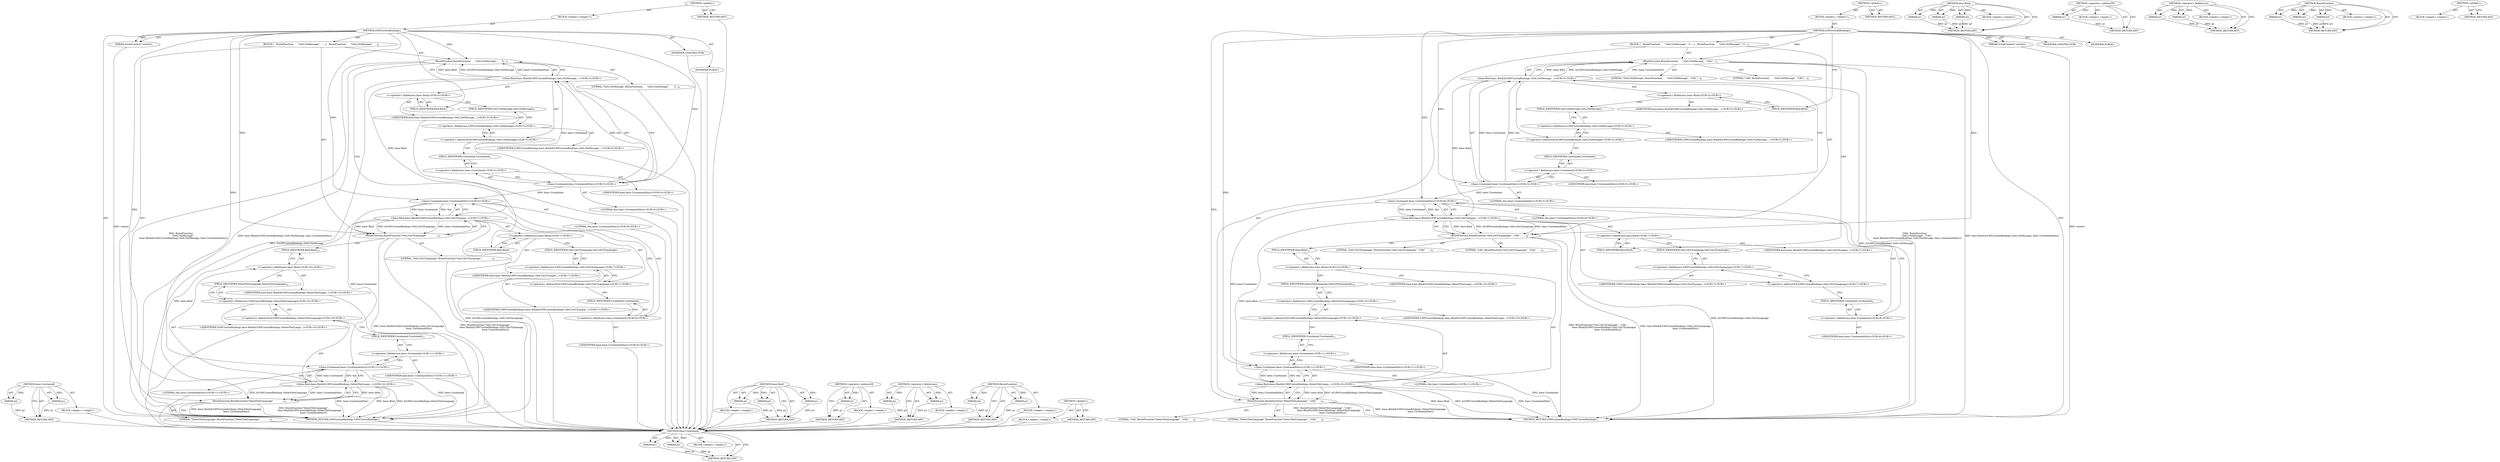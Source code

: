 digraph "&lt;global&gt;" {
vulnerable_105 [label=<(METHOD,base.Unretained)>];
vulnerable_106 [label=<(PARAM,p1)>];
vulnerable_107 [label=<(PARAM,p2)>];
vulnerable_108 [label=<(BLOCK,&lt;empty&gt;,&lt;empty&gt;)>];
vulnerable_109 [label=<(METHOD_RETURN,ANY)>];
vulnerable_6 [label=<(METHOD,&lt;global&gt;)<SUB>1</SUB>>];
vulnerable_7 [label=<(BLOCK,&lt;empty&gt;,&lt;empty&gt;)<SUB>1</SUB>>];
vulnerable_8 [label=<(METHOD,I18NCustomBindings)<SUB>1</SUB>>];
vulnerable_9 [label=<(PARAM,ScriptContext* context)<SUB>1</SUB>>];
vulnerable_10 [label=<(BLOCK,{
   RouteFunction(
      &quot;GetL10nMessage&quot;,
   ...,{
   RouteFunction(
      &quot;GetL10nMessage&quot;,
   ...)<SUB>2</SUB>>];
vulnerable_11 [label=<(RouteFunction,RouteFunction(
      &quot;GetL10nMessage&quot;,
       b...)<SUB>3</SUB>>];
vulnerable_12 [label=<(LITERAL,&quot;GetL10nMessage&quot;,RouteFunction(
      &quot;GetL10nMessage&quot;,
       b...)<SUB>4</SUB>>];
vulnerable_13 [label="<(base.Bind,base::Bind(&amp;I18NCustomBindings::GetL10nMessage,...)<SUB>5</SUB>>"];
vulnerable_14 [label="<(&lt;operator&gt;.fieldAccess,base::Bind)<SUB>5</SUB>>"];
vulnerable_15 [label="<(IDENTIFIER,base,base::Bind(&amp;I18NCustomBindings::GetL10nMessage,...)<SUB>5</SUB>>"];
vulnerable_16 [label=<(FIELD_IDENTIFIER,Bind,Bind)<SUB>5</SUB>>];
vulnerable_17 [label="<(&lt;operator&gt;.addressOf,&amp;I18NCustomBindings::GetL10nMessage)<SUB>5</SUB>>"];
vulnerable_18 [label="<(&lt;operator&gt;.fieldAccess,I18NCustomBindings::GetL10nMessage)<SUB>5</SUB>>"];
vulnerable_19 [label="<(IDENTIFIER,I18NCustomBindings,base::Bind(&amp;I18NCustomBindings::GetL10nMessage,...)<SUB>5</SUB>>"];
vulnerable_20 [label=<(FIELD_IDENTIFIER,GetL10nMessage,GetL10nMessage)<SUB>5</SUB>>];
vulnerable_21 [label="<(base.Unretained,base::Unretained(this))<SUB>5</SUB>>"];
vulnerable_22 [label="<(&lt;operator&gt;.fieldAccess,base::Unretained)<SUB>5</SUB>>"];
vulnerable_23 [label="<(IDENTIFIER,base,base::Unretained(this))<SUB>5</SUB>>"];
vulnerable_24 [label=<(FIELD_IDENTIFIER,Unretained,Unretained)<SUB>5</SUB>>];
vulnerable_25 [label="<(LITERAL,this,base::Unretained(this))<SUB>5</SUB>>"];
vulnerable_26 [label=<(RouteFunction,RouteFunction(&quot;GetL10nUILanguage&quot;,
            ...)<SUB>6</SUB>>];
vulnerable_27 [label=<(LITERAL,&quot;GetL10nUILanguage&quot;,RouteFunction(&quot;GetL10nUILanguage&quot;,
            ...)<SUB>6</SUB>>];
vulnerable_28 [label="<(base.Bind,base::Bind(&amp;I18NCustomBindings::GetL10nUILangua...)<SUB>7</SUB>>"];
vulnerable_29 [label="<(&lt;operator&gt;.fieldAccess,base::Bind)<SUB>7</SUB>>"];
vulnerable_30 [label="<(IDENTIFIER,base,base::Bind(&amp;I18NCustomBindings::GetL10nUILangua...)<SUB>7</SUB>>"];
vulnerable_31 [label=<(FIELD_IDENTIFIER,Bind,Bind)<SUB>7</SUB>>];
vulnerable_32 [label="<(&lt;operator&gt;.addressOf,&amp;I18NCustomBindings::GetL10nUILanguage)<SUB>7</SUB>>"];
vulnerable_33 [label="<(&lt;operator&gt;.fieldAccess,I18NCustomBindings::GetL10nUILanguage)<SUB>7</SUB>>"];
vulnerable_34 [label="<(IDENTIFIER,I18NCustomBindings,base::Bind(&amp;I18NCustomBindings::GetL10nUILangua...)<SUB>7</SUB>>"];
vulnerable_35 [label=<(FIELD_IDENTIFIER,GetL10nUILanguage,GetL10nUILanguage)<SUB>7</SUB>>];
vulnerable_36 [label="<(base.Unretained,base::Unretained(this))<SUB>8</SUB>>"];
vulnerable_37 [label="<(&lt;operator&gt;.fieldAccess,base::Unretained)<SUB>8</SUB>>"];
vulnerable_38 [label="<(IDENTIFIER,base,base::Unretained(this))<SUB>8</SUB>>"];
vulnerable_39 [label=<(FIELD_IDENTIFIER,Unretained,Unretained)<SUB>8</SUB>>];
vulnerable_40 [label="<(LITERAL,this,base::Unretained(this))<SUB>8</SUB>>"];
vulnerable_41 [label=<(RouteFunction,RouteFunction(&quot;DetectTextLanguage&quot;,
           ...)<SUB>9</SUB>>];
vulnerable_42 [label=<(LITERAL,&quot;DetectTextLanguage&quot;,RouteFunction(&quot;DetectTextLanguage&quot;,
           ...)<SUB>9</SUB>>];
vulnerable_43 [label="<(base.Bind,base::Bind(&amp;I18NCustomBindings::DetectTextLangu...)<SUB>10</SUB>>"];
vulnerable_44 [label="<(&lt;operator&gt;.fieldAccess,base::Bind)<SUB>10</SUB>>"];
vulnerable_45 [label="<(IDENTIFIER,base,base::Bind(&amp;I18NCustomBindings::DetectTextLangu...)<SUB>10</SUB>>"];
vulnerable_46 [label=<(FIELD_IDENTIFIER,Bind,Bind)<SUB>10</SUB>>];
vulnerable_47 [label="<(&lt;operator&gt;.addressOf,&amp;I18NCustomBindings::DetectTextLanguage)<SUB>10</SUB>>"];
vulnerable_48 [label="<(&lt;operator&gt;.fieldAccess,I18NCustomBindings::DetectTextLanguage)<SUB>10</SUB>>"];
vulnerable_49 [label="<(IDENTIFIER,I18NCustomBindings,base::Bind(&amp;I18NCustomBindings::DetectTextLangu...)<SUB>10</SUB>>"];
vulnerable_50 [label=<(FIELD_IDENTIFIER,DetectTextLanguage,DetectTextLanguage)<SUB>10</SUB>>];
vulnerable_51 [label="<(base.Unretained,base::Unretained(this))<SUB>11</SUB>>"];
vulnerable_52 [label="<(&lt;operator&gt;.fieldAccess,base::Unretained)<SUB>11</SUB>>"];
vulnerable_53 [label="<(IDENTIFIER,base,base::Unretained(this))<SUB>11</SUB>>"];
vulnerable_54 [label=<(FIELD_IDENTIFIER,Unretained,Unretained)<SUB>11</SUB>>];
vulnerable_55 [label="<(LITERAL,this,base::Unretained(this))<SUB>11</SUB>>"];
vulnerable_56 [label=<(MODIFIER,CONSTRUCTOR)>];
vulnerable_57 [label=<(MODIFIER,PUBLIC)>];
vulnerable_58 [label=<(METHOD_RETURN,I18NCustomBindings.I18NCustomBindings)<SUB>1</SUB>>];
vulnerable_60 [label=<(METHOD_RETURN,ANY)<SUB>1</SUB>>];
vulnerable_90 [label=<(METHOD,base.Bind)>];
vulnerable_91 [label=<(PARAM,p1)>];
vulnerable_92 [label=<(PARAM,p2)>];
vulnerable_93 [label=<(PARAM,p3)>];
vulnerable_94 [label=<(BLOCK,&lt;empty&gt;,&lt;empty&gt;)>];
vulnerable_95 [label=<(METHOD_RETURN,ANY)>];
vulnerable_101 [label=<(METHOD,&lt;operator&gt;.addressOf)>];
vulnerable_102 [label=<(PARAM,p1)>];
vulnerable_103 [label=<(BLOCK,&lt;empty&gt;,&lt;empty&gt;)>];
vulnerable_104 [label=<(METHOD_RETURN,ANY)>];
vulnerable_96 [label=<(METHOD,&lt;operator&gt;.fieldAccess)>];
vulnerable_97 [label=<(PARAM,p1)>];
vulnerable_98 [label=<(PARAM,p2)>];
vulnerable_99 [label=<(BLOCK,&lt;empty&gt;,&lt;empty&gt;)>];
vulnerable_100 [label=<(METHOD_RETURN,ANY)>];
vulnerable_85 [label=<(METHOD,RouteFunction)>];
vulnerable_86 [label=<(PARAM,p1)>];
vulnerable_87 [label=<(PARAM,p2)>];
vulnerable_88 [label=<(BLOCK,&lt;empty&gt;,&lt;empty&gt;)>];
vulnerable_89 [label=<(METHOD_RETURN,ANY)>];
vulnerable_79 [label=<(METHOD,&lt;global&gt;)<SUB>1</SUB>>];
vulnerable_80 [label=<(BLOCK,&lt;empty&gt;,&lt;empty&gt;)>];
vulnerable_81 [label=<(METHOD_RETURN,ANY)>];
fixed_111 [label=<(METHOD,base.Unretained)>];
fixed_112 [label=<(PARAM,p1)>];
fixed_113 [label=<(PARAM,p2)>];
fixed_114 [label=<(BLOCK,&lt;empty&gt;,&lt;empty&gt;)>];
fixed_115 [label=<(METHOD_RETURN,ANY)>];
fixed_6 [label=<(METHOD,&lt;global&gt;)<SUB>1</SUB>>];
fixed_7 [label=<(BLOCK,&lt;empty&gt;,&lt;empty&gt;)<SUB>1</SUB>>];
fixed_8 [label=<(METHOD,I18NCustomBindings)<SUB>1</SUB>>];
fixed_9 [label=<(PARAM,ScriptContext* context)<SUB>1</SUB>>];
fixed_10 [label=<(BLOCK,{
   RouteFunction(
      &quot;GetL10nMessage&quot;, &quot;i1...,{
   RouteFunction(
      &quot;GetL10nMessage&quot;, &quot;i1...)<SUB>2</SUB>>];
fixed_11 [label=<(RouteFunction,RouteFunction(
      &quot;GetL10nMessage&quot;, &quot;i18n&quot;,
...)<SUB>3</SUB>>];
fixed_12 [label=<(LITERAL,&quot;GetL10nMessage&quot;,RouteFunction(
      &quot;GetL10nMessage&quot;, &quot;i18n&quot;,
...)<SUB>4</SUB>>];
fixed_13 [label=<(LITERAL,&quot;i18n&quot;,RouteFunction(
      &quot;GetL10nMessage&quot;, &quot;i18n&quot;,
...)<SUB>4</SUB>>];
fixed_14 [label="<(base.Bind,base::Bind(&amp;I18NCustomBindings::GetL10nMessage,...)<SUB>5</SUB>>"];
fixed_15 [label="<(&lt;operator&gt;.fieldAccess,base::Bind)<SUB>5</SUB>>"];
fixed_16 [label="<(IDENTIFIER,base,base::Bind(&amp;I18NCustomBindings::GetL10nMessage,...)<SUB>5</SUB>>"];
fixed_17 [label=<(FIELD_IDENTIFIER,Bind,Bind)<SUB>5</SUB>>];
fixed_18 [label="<(&lt;operator&gt;.addressOf,&amp;I18NCustomBindings::GetL10nMessage)<SUB>5</SUB>>"];
fixed_19 [label="<(&lt;operator&gt;.fieldAccess,I18NCustomBindings::GetL10nMessage)<SUB>5</SUB>>"];
fixed_20 [label="<(IDENTIFIER,I18NCustomBindings,base::Bind(&amp;I18NCustomBindings::GetL10nMessage,...)<SUB>5</SUB>>"];
fixed_21 [label=<(FIELD_IDENTIFIER,GetL10nMessage,GetL10nMessage)<SUB>5</SUB>>];
fixed_22 [label="<(base.Unretained,base::Unretained(this))<SUB>5</SUB>>"];
fixed_23 [label="<(&lt;operator&gt;.fieldAccess,base::Unretained)<SUB>5</SUB>>"];
fixed_24 [label="<(IDENTIFIER,base,base::Unretained(this))<SUB>5</SUB>>"];
fixed_25 [label=<(FIELD_IDENTIFIER,Unretained,Unretained)<SUB>5</SUB>>];
fixed_26 [label="<(LITERAL,this,base::Unretained(this))<SUB>5</SUB>>"];
fixed_27 [label=<(RouteFunction,RouteFunction(&quot;GetL10nUILanguage&quot;, &quot;i18n&quot;,
    ...)<SUB>6</SUB>>];
fixed_28 [label=<(LITERAL,&quot;GetL10nUILanguage&quot;,RouteFunction(&quot;GetL10nUILanguage&quot;, &quot;i18n&quot;,
    ...)<SUB>6</SUB>>];
fixed_29 [label=<(LITERAL,&quot;i18n&quot;,RouteFunction(&quot;GetL10nUILanguage&quot;, &quot;i18n&quot;,
    ...)<SUB>6</SUB>>];
fixed_30 [label="<(base.Bind,base::Bind(&amp;I18NCustomBindings::GetL10nUILangua...)<SUB>7</SUB>>"];
fixed_31 [label="<(&lt;operator&gt;.fieldAccess,base::Bind)<SUB>7</SUB>>"];
fixed_32 [label="<(IDENTIFIER,base,base::Bind(&amp;I18NCustomBindings::GetL10nUILangua...)<SUB>7</SUB>>"];
fixed_33 [label=<(FIELD_IDENTIFIER,Bind,Bind)<SUB>7</SUB>>];
fixed_34 [label="<(&lt;operator&gt;.addressOf,&amp;I18NCustomBindings::GetL10nUILanguage)<SUB>7</SUB>>"];
fixed_35 [label="<(&lt;operator&gt;.fieldAccess,I18NCustomBindings::GetL10nUILanguage)<SUB>7</SUB>>"];
fixed_36 [label="<(IDENTIFIER,I18NCustomBindings,base::Bind(&amp;I18NCustomBindings::GetL10nUILangua...)<SUB>7</SUB>>"];
fixed_37 [label=<(FIELD_IDENTIFIER,GetL10nUILanguage,GetL10nUILanguage)<SUB>7</SUB>>];
fixed_38 [label="<(base.Unretained,base::Unretained(this))<SUB>8</SUB>>"];
fixed_39 [label="<(&lt;operator&gt;.fieldAccess,base::Unretained)<SUB>8</SUB>>"];
fixed_40 [label="<(IDENTIFIER,base,base::Unretained(this))<SUB>8</SUB>>"];
fixed_41 [label=<(FIELD_IDENTIFIER,Unretained,Unretained)<SUB>8</SUB>>];
fixed_42 [label="<(LITERAL,this,base::Unretained(this))<SUB>8</SUB>>"];
fixed_43 [label=<(RouteFunction,RouteFunction(&quot;DetectTextLanguage&quot;, &quot;i18n&quot;,
   ...)<SUB>9</SUB>>];
fixed_44 [label=<(LITERAL,&quot;DetectTextLanguage&quot;,RouteFunction(&quot;DetectTextLanguage&quot;, &quot;i18n&quot;,
   ...)<SUB>9</SUB>>];
fixed_45 [label=<(LITERAL,&quot;i18n&quot;,RouteFunction(&quot;DetectTextLanguage&quot;, &quot;i18n&quot;,
   ...)<SUB>9</SUB>>];
fixed_46 [label="<(base.Bind,base::Bind(&amp;I18NCustomBindings::DetectTextLangu...)<SUB>10</SUB>>"];
fixed_47 [label="<(&lt;operator&gt;.fieldAccess,base::Bind)<SUB>10</SUB>>"];
fixed_48 [label="<(IDENTIFIER,base,base::Bind(&amp;I18NCustomBindings::DetectTextLangu...)<SUB>10</SUB>>"];
fixed_49 [label=<(FIELD_IDENTIFIER,Bind,Bind)<SUB>10</SUB>>];
fixed_50 [label="<(&lt;operator&gt;.addressOf,&amp;I18NCustomBindings::DetectTextLanguage)<SUB>10</SUB>>"];
fixed_51 [label="<(&lt;operator&gt;.fieldAccess,I18NCustomBindings::DetectTextLanguage)<SUB>10</SUB>>"];
fixed_52 [label="<(IDENTIFIER,I18NCustomBindings,base::Bind(&amp;I18NCustomBindings::DetectTextLangu...)<SUB>10</SUB>>"];
fixed_53 [label=<(FIELD_IDENTIFIER,DetectTextLanguage,DetectTextLanguage)<SUB>10</SUB>>];
fixed_54 [label="<(base.Unretained,base::Unretained(this))<SUB>11</SUB>>"];
fixed_55 [label="<(&lt;operator&gt;.fieldAccess,base::Unretained)<SUB>11</SUB>>"];
fixed_56 [label="<(IDENTIFIER,base,base::Unretained(this))<SUB>11</SUB>>"];
fixed_57 [label=<(FIELD_IDENTIFIER,Unretained,Unretained)<SUB>11</SUB>>];
fixed_58 [label="<(LITERAL,this,base::Unretained(this))<SUB>11</SUB>>"];
fixed_59 [label=<(MODIFIER,CONSTRUCTOR)>];
fixed_60 [label=<(MODIFIER,PUBLIC)>];
fixed_61 [label=<(METHOD_RETURN,I18NCustomBindings.I18NCustomBindings)<SUB>1</SUB>>];
fixed_63 [label=<(METHOD_RETURN,ANY)<SUB>1</SUB>>];
fixed_96 [label=<(METHOD,base.Bind)>];
fixed_97 [label=<(PARAM,p1)>];
fixed_98 [label=<(PARAM,p2)>];
fixed_99 [label=<(PARAM,p3)>];
fixed_100 [label=<(BLOCK,&lt;empty&gt;,&lt;empty&gt;)>];
fixed_101 [label=<(METHOD_RETURN,ANY)>];
fixed_107 [label=<(METHOD,&lt;operator&gt;.addressOf)>];
fixed_108 [label=<(PARAM,p1)>];
fixed_109 [label=<(BLOCK,&lt;empty&gt;,&lt;empty&gt;)>];
fixed_110 [label=<(METHOD_RETURN,ANY)>];
fixed_102 [label=<(METHOD,&lt;operator&gt;.fieldAccess)>];
fixed_103 [label=<(PARAM,p1)>];
fixed_104 [label=<(PARAM,p2)>];
fixed_105 [label=<(BLOCK,&lt;empty&gt;,&lt;empty&gt;)>];
fixed_106 [label=<(METHOD_RETURN,ANY)>];
fixed_90 [label=<(METHOD,RouteFunction)>];
fixed_91 [label=<(PARAM,p1)>];
fixed_92 [label=<(PARAM,p2)>];
fixed_93 [label=<(PARAM,p3)>];
fixed_94 [label=<(BLOCK,&lt;empty&gt;,&lt;empty&gt;)>];
fixed_95 [label=<(METHOD_RETURN,ANY)>];
fixed_84 [label=<(METHOD,&lt;global&gt;)<SUB>1</SUB>>];
fixed_85 [label=<(BLOCK,&lt;empty&gt;,&lt;empty&gt;)>];
fixed_86 [label=<(METHOD_RETURN,ANY)>];
vulnerable_105 -> vulnerable_106  [key=0, label="AST: "];
vulnerable_105 -> vulnerable_106  [key=1, label="DDG: "];
vulnerable_105 -> vulnerable_108  [key=0, label="AST: "];
vulnerable_105 -> vulnerable_107  [key=0, label="AST: "];
vulnerable_105 -> vulnerable_107  [key=1, label="DDG: "];
vulnerable_105 -> vulnerable_109  [key=0, label="AST: "];
vulnerable_105 -> vulnerable_109  [key=1, label="CFG: "];
vulnerable_106 -> vulnerable_109  [key=0, label="DDG: p1"];
vulnerable_107 -> vulnerable_109  [key=0, label="DDG: p2"];
vulnerable_108 -> fixed_111  [key=0];
vulnerable_109 -> fixed_111  [key=0];
vulnerable_6 -> vulnerable_7  [key=0, label="AST: "];
vulnerable_6 -> vulnerable_60  [key=0, label="AST: "];
vulnerable_6 -> vulnerable_60  [key=1, label="CFG: "];
vulnerable_7 -> vulnerable_8  [key=0, label="AST: "];
vulnerable_8 -> vulnerable_9  [key=0, label="AST: "];
vulnerable_8 -> vulnerable_9  [key=1, label="DDG: "];
vulnerable_8 -> vulnerable_10  [key=0, label="AST: "];
vulnerable_8 -> vulnerable_56  [key=0, label="AST: "];
vulnerable_8 -> vulnerable_57  [key=0, label="AST: "];
vulnerable_8 -> vulnerable_58  [key=0, label="AST: "];
vulnerable_8 -> vulnerable_16  [key=0, label="CFG: "];
vulnerable_8 -> vulnerable_11  [key=0, label="DDG: "];
vulnerable_8 -> vulnerable_26  [key=0, label="DDG: "];
vulnerable_8 -> vulnerable_41  [key=0, label="DDG: "];
vulnerable_8 -> vulnerable_21  [key=0, label="DDG: "];
vulnerable_8 -> vulnerable_36  [key=0, label="DDG: "];
vulnerable_8 -> vulnerable_51  [key=0, label="DDG: "];
vulnerable_9 -> vulnerable_58  [key=0, label="DDG: context"];
vulnerable_10 -> vulnerable_11  [key=0, label="AST: "];
vulnerable_10 -> vulnerable_26  [key=0, label="AST: "];
vulnerable_10 -> vulnerable_41  [key=0, label="AST: "];
vulnerable_11 -> vulnerable_12  [key=0, label="AST: "];
vulnerable_11 -> vulnerable_13  [key=0, label="AST: "];
vulnerable_11 -> vulnerable_31  [key=0, label="CFG: "];
vulnerable_11 -> vulnerable_58  [key=0, label="DDG: base::Bind(&amp;I18NCustomBindings::GetL10nMessage, base::Unretained(this))"];
vulnerable_11 -> vulnerable_58  [key=1, label="DDG: RouteFunction(
      &quot;GetL10nMessage&quot;,
       base::Bind(&amp;I18NCustomBindings::GetL10nMessage, base::Unretained(this)))"];
vulnerable_12 -> fixed_111  [key=0];
vulnerable_13 -> vulnerable_14  [key=0, label="AST: "];
vulnerable_13 -> vulnerable_17  [key=0, label="AST: "];
vulnerable_13 -> vulnerable_21  [key=0, label="AST: "];
vulnerable_13 -> vulnerable_11  [key=0, label="CFG: "];
vulnerable_13 -> vulnerable_11  [key=1, label="DDG: base::Bind"];
vulnerable_13 -> vulnerable_11  [key=2, label="DDG: &amp;I18NCustomBindings::GetL10nMessage"];
vulnerable_13 -> vulnerable_11  [key=3, label="DDG: base::Unretained(this)"];
vulnerable_13 -> vulnerable_58  [key=0, label="DDG: &amp;I18NCustomBindings::GetL10nMessage"];
vulnerable_13 -> vulnerable_28  [key=0, label="DDG: base::Bind"];
vulnerable_14 -> vulnerable_15  [key=0, label="AST: "];
vulnerable_14 -> vulnerable_16  [key=0, label="AST: "];
vulnerable_14 -> vulnerable_20  [key=0, label="CFG: "];
vulnerable_15 -> fixed_111  [key=0];
vulnerable_16 -> vulnerable_14  [key=0, label="CFG: "];
vulnerable_17 -> vulnerable_18  [key=0, label="AST: "];
vulnerable_17 -> vulnerable_24  [key=0, label="CFG: "];
vulnerable_18 -> vulnerable_19  [key=0, label="AST: "];
vulnerable_18 -> vulnerable_20  [key=0, label="AST: "];
vulnerable_18 -> vulnerable_17  [key=0, label="CFG: "];
vulnerable_19 -> fixed_111  [key=0];
vulnerable_20 -> vulnerable_18  [key=0, label="CFG: "];
vulnerable_21 -> vulnerable_22  [key=0, label="AST: "];
vulnerable_21 -> vulnerable_25  [key=0, label="AST: "];
vulnerable_21 -> vulnerable_13  [key=0, label="CFG: "];
vulnerable_21 -> vulnerable_13  [key=1, label="DDG: base::Unretained"];
vulnerable_21 -> vulnerable_13  [key=2, label="DDG: this"];
vulnerable_21 -> vulnerable_36  [key=0, label="DDG: base::Unretained"];
vulnerable_22 -> vulnerable_23  [key=0, label="AST: "];
vulnerable_22 -> vulnerable_24  [key=0, label="AST: "];
vulnerable_22 -> vulnerable_21  [key=0, label="CFG: "];
vulnerable_23 -> fixed_111  [key=0];
vulnerable_24 -> vulnerable_22  [key=0, label="CFG: "];
vulnerable_25 -> fixed_111  [key=0];
vulnerable_26 -> vulnerable_27  [key=0, label="AST: "];
vulnerable_26 -> vulnerable_28  [key=0, label="AST: "];
vulnerable_26 -> vulnerable_46  [key=0, label="CFG: "];
vulnerable_26 -> vulnerable_58  [key=0, label="DDG: base::Bind(&amp;I18NCustomBindings::GetL10nUILanguage,
                            base::Unretained(this))"];
vulnerable_26 -> vulnerable_58  [key=1, label="DDG: RouteFunction(&quot;GetL10nUILanguage&quot;,
                 base::Bind(&amp;I18NCustomBindings::GetL10nUILanguage,
                            base::Unretained(this)))"];
vulnerable_27 -> fixed_111  [key=0];
vulnerable_28 -> vulnerable_29  [key=0, label="AST: "];
vulnerable_28 -> vulnerable_32  [key=0, label="AST: "];
vulnerable_28 -> vulnerable_36  [key=0, label="AST: "];
vulnerable_28 -> vulnerable_26  [key=0, label="CFG: "];
vulnerable_28 -> vulnerable_26  [key=1, label="DDG: base::Bind"];
vulnerable_28 -> vulnerable_26  [key=2, label="DDG: &amp;I18NCustomBindings::GetL10nUILanguage"];
vulnerable_28 -> vulnerable_26  [key=3, label="DDG: base::Unretained(this)"];
vulnerable_28 -> vulnerable_58  [key=0, label="DDG: &amp;I18NCustomBindings::GetL10nUILanguage"];
vulnerable_28 -> vulnerable_43  [key=0, label="DDG: base::Bind"];
vulnerable_29 -> vulnerable_30  [key=0, label="AST: "];
vulnerable_29 -> vulnerable_31  [key=0, label="AST: "];
vulnerable_29 -> vulnerable_35  [key=0, label="CFG: "];
vulnerable_30 -> fixed_111  [key=0];
vulnerable_31 -> vulnerable_29  [key=0, label="CFG: "];
vulnerable_32 -> vulnerable_33  [key=0, label="AST: "];
vulnerable_32 -> vulnerable_39  [key=0, label="CFG: "];
vulnerable_33 -> vulnerable_34  [key=0, label="AST: "];
vulnerable_33 -> vulnerable_35  [key=0, label="AST: "];
vulnerable_33 -> vulnerable_32  [key=0, label="CFG: "];
vulnerable_34 -> fixed_111  [key=0];
vulnerable_35 -> vulnerable_33  [key=0, label="CFG: "];
vulnerable_36 -> vulnerable_37  [key=0, label="AST: "];
vulnerable_36 -> vulnerable_40  [key=0, label="AST: "];
vulnerable_36 -> vulnerable_28  [key=0, label="CFG: "];
vulnerable_36 -> vulnerable_28  [key=1, label="DDG: base::Unretained"];
vulnerable_36 -> vulnerable_28  [key=2, label="DDG: this"];
vulnerable_36 -> vulnerable_51  [key=0, label="DDG: base::Unretained"];
vulnerable_37 -> vulnerable_38  [key=0, label="AST: "];
vulnerable_37 -> vulnerable_39  [key=0, label="AST: "];
vulnerable_37 -> vulnerable_36  [key=0, label="CFG: "];
vulnerable_38 -> fixed_111  [key=0];
vulnerable_39 -> vulnerable_37  [key=0, label="CFG: "];
vulnerable_40 -> fixed_111  [key=0];
vulnerable_41 -> vulnerable_42  [key=0, label="AST: "];
vulnerable_41 -> vulnerable_43  [key=0, label="AST: "];
vulnerable_41 -> vulnerable_58  [key=0, label="CFG: "];
vulnerable_41 -> vulnerable_58  [key=1, label="DDG: base::Bind(&amp;I18NCustomBindings::DetectTextLanguage,
                            base::Unretained(this))"];
vulnerable_41 -> vulnerable_58  [key=2, label="DDG: RouteFunction(&quot;DetectTextLanguage&quot;,
                 base::Bind(&amp;I18NCustomBindings::DetectTextLanguage,
                            base::Unretained(this)))"];
vulnerable_42 -> fixed_111  [key=0];
vulnerable_43 -> vulnerable_44  [key=0, label="AST: "];
vulnerable_43 -> vulnerable_47  [key=0, label="AST: "];
vulnerable_43 -> vulnerable_51  [key=0, label="AST: "];
vulnerable_43 -> vulnerable_41  [key=0, label="CFG: "];
vulnerable_43 -> vulnerable_41  [key=1, label="DDG: base::Bind"];
vulnerable_43 -> vulnerable_41  [key=2, label="DDG: &amp;I18NCustomBindings::DetectTextLanguage"];
vulnerable_43 -> vulnerable_41  [key=3, label="DDG: base::Unretained(this)"];
vulnerable_43 -> vulnerable_58  [key=0, label="DDG: base::Bind"];
vulnerable_43 -> vulnerable_58  [key=1, label="DDG: &amp;I18NCustomBindings::DetectTextLanguage"];
vulnerable_43 -> vulnerable_58  [key=2, label="DDG: base::Unretained(this)"];
vulnerable_44 -> vulnerable_45  [key=0, label="AST: "];
vulnerable_44 -> vulnerable_46  [key=0, label="AST: "];
vulnerable_44 -> vulnerable_50  [key=0, label="CFG: "];
vulnerable_45 -> fixed_111  [key=0];
vulnerable_46 -> vulnerable_44  [key=0, label="CFG: "];
vulnerable_47 -> vulnerable_48  [key=0, label="AST: "];
vulnerable_47 -> vulnerable_54  [key=0, label="CFG: "];
vulnerable_48 -> vulnerable_49  [key=0, label="AST: "];
vulnerable_48 -> vulnerable_50  [key=0, label="AST: "];
vulnerable_48 -> vulnerable_47  [key=0, label="CFG: "];
vulnerable_49 -> fixed_111  [key=0];
vulnerable_50 -> vulnerable_48  [key=0, label="CFG: "];
vulnerable_51 -> vulnerable_52  [key=0, label="AST: "];
vulnerable_51 -> vulnerable_55  [key=0, label="AST: "];
vulnerable_51 -> vulnerable_43  [key=0, label="CFG: "];
vulnerable_51 -> vulnerable_43  [key=1, label="DDG: base::Unretained"];
vulnerable_51 -> vulnerable_43  [key=2, label="DDG: this"];
vulnerable_51 -> vulnerable_58  [key=0, label="DDG: base::Unretained"];
vulnerable_52 -> vulnerable_53  [key=0, label="AST: "];
vulnerable_52 -> vulnerable_54  [key=0, label="AST: "];
vulnerable_52 -> vulnerable_51  [key=0, label="CFG: "];
vulnerable_53 -> fixed_111  [key=0];
vulnerable_54 -> vulnerable_52  [key=0, label="CFG: "];
vulnerable_55 -> fixed_111  [key=0];
vulnerable_56 -> fixed_111  [key=0];
vulnerable_57 -> fixed_111  [key=0];
vulnerable_58 -> fixed_111  [key=0];
vulnerable_60 -> fixed_111  [key=0];
vulnerable_90 -> vulnerable_91  [key=0, label="AST: "];
vulnerable_90 -> vulnerable_91  [key=1, label="DDG: "];
vulnerable_90 -> vulnerable_94  [key=0, label="AST: "];
vulnerable_90 -> vulnerable_92  [key=0, label="AST: "];
vulnerable_90 -> vulnerable_92  [key=1, label="DDG: "];
vulnerable_90 -> vulnerable_95  [key=0, label="AST: "];
vulnerable_90 -> vulnerable_95  [key=1, label="CFG: "];
vulnerable_90 -> vulnerable_93  [key=0, label="AST: "];
vulnerable_90 -> vulnerable_93  [key=1, label="DDG: "];
vulnerable_91 -> vulnerable_95  [key=0, label="DDG: p1"];
vulnerable_92 -> vulnerable_95  [key=0, label="DDG: p2"];
vulnerable_93 -> vulnerable_95  [key=0, label="DDG: p3"];
vulnerable_94 -> fixed_111  [key=0];
vulnerable_95 -> fixed_111  [key=0];
vulnerable_101 -> vulnerable_102  [key=0, label="AST: "];
vulnerable_101 -> vulnerable_102  [key=1, label="DDG: "];
vulnerable_101 -> vulnerable_103  [key=0, label="AST: "];
vulnerable_101 -> vulnerable_104  [key=0, label="AST: "];
vulnerable_101 -> vulnerable_104  [key=1, label="CFG: "];
vulnerable_102 -> vulnerable_104  [key=0, label="DDG: p1"];
vulnerable_103 -> fixed_111  [key=0];
vulnerable_104 -> fixed_111  [key=0];
vulnerable_96 -> vulnerable_97  [key=0, label="AST: "];
vulnerable_96 -> vulnerable_97  [key=1, label="DDG: "];
vulnerable_96 -> vulnerable_99  [key=0, label="AST: "];
vulnerable_96 -> vulnerable_98  [key=0, label="AST: "];
vulnerable_96 -> vulnerable_98  [key=1, label="DDG: "];
vulnerable_96 -> vulnerable_100  [key=0, label="AST: "];
vulnerable_96 -> vulnerable_100  [key=1, label="CFG: "];
vulnerable_97 -> vulnerable_100  [key=0, label="DDG: p1"];
vulnerable_98 -> vulnerable_100  [key=0, label="DDG: p2"];
vulnerable_99 -> fixed_111  [key=0];
vulnerable_100 -> fixed_111  [key=0];
vulnerable_85 -> vulnerable_86  [key=0, label="AST: "];
vulnerable_85 -> vulnerable_86  [key=1, label="DDG: "];
vulnerable_85 -> vulnerable_88  [key=0, label="AST: "];
vulnerable_85 -> vulnerable_87  [key=0, label="AST: "];
vulnerable_85 -> vulnerable_87  [key=1, label="DDG: "];
vulnerable_85 -> vulnerable_89  [key=0, label="AST: "];
vulnerable_85 -> vulnerable_89  [key=1, label="CFG: "];
vulnerable_86 -> vulnerable_89  [key=0, label="DDG: p1"];
vulnerable_87 -> vulnerable_89  [key=0, label="DDG: p2"];
vulnerable_88 -> fixed_111  [key=0];
vulnerable_89 -> fixed_111  [key=0];
vulnerable_79 -> vulnerable_80  [key=0, label="AST: "];
vulnerable_79 -> vulnerable_81  [key=0, label="AST: "];
vulnerable_79 -> vulnerable_81  [key=1, label="CFG: "];
vulnerable_80 -> fixed_111  [key=0];
vulnerable_81 -> fixed_111  [key=0];
fixed_111 -> fixed_112  [key=0, label="AST: "];
fixed_111 -> fixed_112  [key=1, label="DDG: "];
fixed_111 -> fixed_114  [key=0, label="AST: "];
fixed_111 -> fixed_113  [key=0, label="AST: "];
fixed_111 -> fixed_113  [key=1, label="DDG: "];
fixed_111 -> fixed_115  [key=0, label="AST: "];
fixed_111 -> fixed_115  [key=1, label="CFG: "];
fixed_112 -> fixed_115  [key=0, label="DDG: p1"];
fixed_113 -> fixed_115  [key=0, label="DDG: p2"];
fixed_6 -> fixed_7  [key=0, label="AST: "];
fixed_6 -> fixed_63  [key=0, label="AST: "];
fixed_6 -> fixed_63  [key=1, label="CFG: "];
fixed_7 -> fixed_8  [key=0, label="AST: "];
fixed_8 -> fixed_9  [key=0, label="AST: "];
fixed_8 -> fixed_9  [key=1, label="DDG: "];
fixed_8 -> fixed_10  [key=0, label="AST: "];
fixed_8 -> fixed_59  [key=0, label="AST: "];
fixed_8 -> fixed_60  [key=0, label="AST: "];
fixed_8 -> fixed_61  [key=0, label="AST: "];
fixed_8 -> fixed_17  [key=0, label="CFG: "];
fixed_8 -> fixed_11  [key=0, label="DDG: "];
fixed_8 -> fixed_27  [key=0, label="DDG: "];
fixed_8 -> fixed_43  [key=0, label="DDG: "];
fixed_8 -> fixed_22  [key=0, label="DDG: "];
fixed_8 -> fixed_38  [key=0, label="DDG: "];
fixed_8 -> fixed_54  [key=0, label="DDG: "];
fixed_9 -> fixed_61  [key=0, label="DDG: context"];
fixed_10 -> fixed_11  [key=0, label="AST: "];
fixed_10 -> fixed_27  [key=0, label="AST: "];
fixed_10 -> fixed_43  [key=0, label="AST: "];
fixed_11 -> fixed_12  [key=0, label="AST: "];
fixed_11 -> fixed_13  [key=0, label="AST: "];
fixed_11 -> fixed_14  [key=0, label="AST: "];
fixed_11 -> fixed_33  [key=0, label="CFG: "];
fixed_11 -> fixed_61  [key=0, label="DDG: base::Bind(&amp;I18NCustomBindings::GetL10nMessage, base::Unretained(this))"];
fixed_11 -> fixed_61  [key=1, label="DDG: RouteFunction(
      &quot;GetL10nMessage&quot;, &quot;i18n&quot;,
       base::Bind(&amp;I18NCustomBindings::GetL10nMessage, base::Unretained(this)))"];
fixed_14 -> fixed_15  [key=0, label="AST: "];
fixed_14 -> fixed_18  [key=0, label="AST: "];
fixed_14 -> fixed_22  [key=0, label="AST: "];
fixed_14 -> fixed_11  [key=0, label="CFG: "];
fixed_14 -> fixed_11  [key=1, label="DDG: base::Bind"];
fixed_14 -> fixed_11  [key=2, label="DDG: &amp;I18NCustomBindings::GetL10nMessage"];
fixed_14 -> fixed_11  [key=3, label="DDG: base::Unretained(this)"];
fixed_14 -> fixed_61  [key=0, label="DDG: &amp;I18NCustomBindings::GetL10nMessage"];
fixed_14 -> fixed_30  [key=0, label="DDG: base::Bind"];
fixed_15 -> fixed_16  [key=0, label="AST: "];
fixed_15 -> fixed_17  [key=0, label="AST: "];
fixed_15 -> fixed_21  [key=0, label="CFG: "];
fixed_17 -> fixed_15  [key=0, label="CFG: "];
fixed_18 -> fixed_19  [key=0, label="AST: "];
fixed_18 -> fixed_25  [key=0, label="CFG: "];
fixed_19 -> fixed_20  [key=0, label="AST: "];
fixed_19 -> fixed_21  [key=0, label="AST: "];
fixed_19 -> fixed_18  [key=0, label="CFG: "];
fixed_21 -> fixed_19  [key=0, label="CFG: "];
fixed_22 -> fixed_23  [key=0, label="AST: "];
fixed_22 -> fixed_26  [key=0, label="AST: "];
fixed_22 -> fixed_14  [key=0, label="CFG: "];
fixed_22 -> fixed_14  [key=1, label="DDG: base::Unretained"];
fixed_22 -> fixed_14  [key=2, label="DDG: this"];
fixed_22 -> fixed_38  [key=0, label="DDG: base::Unretained"];
fixed_23 -> fixed_24  [key=0, label="AST: "];
fixed_23 -> fixed_25  [key=0, label="AST: "];
fixed_23 -> fixed_22  [key=0, label="CFG: "];
fixed_25 -> fixed_23  [key=0, label="CFG: "];
fixed_27 -> fixed_28  [key=0, label="AST: "];
fixed_27 -> fixed_29  [key=0, label="AST: "];
fixed_27 -> fixed_30  [key=0, label="AST: "];
fixed_27 -> fixed_49  [key=0, label="CFG: "];
fixed_27 -> fixed_61  [key=0, label="DDG: base::Bind(&amp;I18NCustomBindings::GetL10nUILanguage,
                            base::Unretained(this))"];
fixed_27 -> fixed_61  [key=1, label="DDG: RouteFunction(&quot;GetL10nUILanguage&quot;, &quot;i18n&quot;,
                 base::Bind(&amp;I18NCustomBindings::GetL10nUILanguage,
                            base::Unretained(this)))"];
fixed_30 -> fixed_31  [key=0, label="AST: "];
fixed_30 -> fixed_34  [key=0, label="AST: "];
fixed_30 -> fixed_38  [key=0, label="AST: "];
fixed_30 -> fixed_27  [key=0, label="CFG: "];
fixed_30 -> fixed_27  [key=1, label="DDG: base::Bind"];
fixed_30 -> fixed_27  [key=2, label="DDG: &amp;I18NCustomBindings::GetL10nUILanguage"];
fixed_30 -> fixed_27  [key=3, label="DDG: base::Unretained(this)"];
fixed_30 -> fixed_61  [key=0, label="DDG: &amp;I18NCustomBindings::GetL10nUILanguage"];
fixed_30 -> fixed_46  [key=0, label="DDG: base::Bind"];
fixed_31 -> fixed_32  [key=0, label="AST: "];
fixed_31 -> fixed_33  [key=0, label="AST: "];
fixed_31 -> fixed_37  [key=0, label="CFG: "];
fixed_33 -> fixed_31  [key=0, label="CFG: "];
fixed_34 -> fixed_35  [key=0, label="AST: "];
fixed_34 -> fixed_41  [key=0, label="CFG: "];
fixed_35 -> fixed_36  [key=0, label="AST: "];
fixed_35 -> fixed_37  [key=0, label="AST: "];
fixed_35 -> fixed_34  [key=0, label="CFG: "];
fixed_37 -> fixed_35  [key=0, label="CFG: "];
fixed_38 -> fixed_39  [key=0, label="AST: "];
fixed_38 -> fixed_42  [key=0, label="AST: "];
fixed_38 -> fixed_30  [key=0, label="CFG: "];
fixed_38 -> fixed_30  [key=1, label="DDG: base::Unretained"];
fixed_38 -> fixed_30  [key=2, label="DDG: this"];
fixed_38 -> fixed_54  [key=0, label="DDG: base::Unretained"];
fixed_39 -> fixed_40  [key=0, label="AST: "];
fixed_39 -> fixed_41  [key=0, label="AST: "];
fixed_39 -> fixed_38  [key=0, label="CFG: "];
fixed_41 -> fixed_39  [key=0, label="CFG: "];
fixed_43 -> fixed_44  [key=0, label="AST: "];
fixed_43 -> fixed_45  [key=0, label="AST: "];
fixed_43 -> fixed_46  [key=0, label="AST: "];
fixed_43 -> fixed_61  [key=0, label="CFG: "];
fixed_43 -> fixed_61  [key=1, label="DDG: base::Bind(&amp;I18NCustomBindings::DetectTextLanguage,
                            base::Unretained(this))"];
fixed_43 -> fixed_61  [key=2, label="DDG: RouteFunction(&quot;DetectTextLanguage&quot;, &quot;i18n&quot;,
                 base::Bind(&amp;I18NCustomBindings::DetectTextLanguage,
                            base::Unretained(this)))"];
fixed_46 -> fixed_47  [key=0, label="AST: "];
fixed_46 -> fixed_50  [key=0, label="AST: "];
fixed_46 -> fixed_54  [key=0, label="AST: "];
fixed_46 -> fixed_43  [key=0, label="CFG: "];
fixed_46 -> fixed_43  [key=1, label="DDG: base::Bind"];
fixed_46 -> fixed_43  [key=2, label="DDG: &amp;I18NCustomBindings::DetectTextLanguage"];
fixed_46 -> fixed_43  [key=3, label="DDG: base::Unretained(this)"];
fixed_46 -> fixed_61  [key=0, label="DDG: base::Bind"];
fixed_46 -> fixed_61  [key=1, label="DDG: &amp;I18NCustomBindings::DetectTextLanguage"];
fixed_46 -> fixed_61  [key=2, label="DDG: base::Unretained(this)"];
fixed_47 -> fixed_48  [key=0, label="AST: "];
fixed_47 -> fixed_49  [key=0, label="AST: "];
fixed_47 -> fixed_53  [key=0, label="CFG: "];
fixed_49 -> fixed_47  [key=0, label="CFG: "];
fixed_50 -> fixed_51  [key=0, label="AST: "];
fixed_50 -> fixed_57  [key=0, label="CFG: "];
fixed_51 -> fixed_52  [key=0, label="AST: "];
fixed_51 -> fixed_53  [key=0, label="AST: "];
fixed_51 -> fixed_50  [key=0, label="CFG: "];
fixed_53 -> fixed_51  [key=0, label="CFG: "];
fixed_54 -> fixed_55  [key=0, label="AST: "];
fixed_54 -> fixed_58  [key=0, label="AST: "];
fixed_54 -> fixed_46  [key=0, label="CFG: "];
fixed_54 -> fixed_46  [key=1, label="DDG: base::Unretained"];
fixed_54 -> fixed_46  [key=2, label="DDG: this"];
fixed_54 -> fixed_61  [key=0, label="DDG: base::Unretained"];
fixed_55 -> fixed_56  [key=0, label="AST: "];
fixed_55 -> fixed_57  [key=0, label="AST: "];
fixed_55 -> fixed_54  [key=0, label="CFG: "];
fixed_57 -> fixed_55  [key=0, label="CFG: "];
fixed_96 -> fixed_97  [key=0, label="AST: "];
fixed_96 -> fixed_97  [key=1, label="DDG: "];
fixed_96 -> fixed_100  [key=0, label="AST: "];
fixed_96 -> fixed_98  [key=0, label="AST: "];
fixed_96 -> fixed_98  [key=1, label="DDG: "];
fixed_96 -> fixed_101  [key=0, label="AST: "];
fixed_96 -> fixed_101  [key=1, label="CFG: "];
fixed_96 -> fixed_99  [key=0, label="AST: "];
fixed_96 -> fixed_99  [key=1, label="DDG: "];
fixed_97 -> fixed_101  [key=0, label="DDG: p1"];
fixed_98 -> fixed_101  [key=0, label="DDG: p2"];
fixed_99 -> fixed_101  [key=0, label="DDG: p3"];
fixed_107 -> fixed_108  [key=0, label="AST: "];
fixed_107 -> fixed_108  [key=1, label="DDG: "];
fixed_107 -> fixed_109  [key=0, label="AST: "];
fixed_107 -> fixed_110  [key=0, label="AST: "];
fixed_107 -> fixed_110  [key=1, label="CFG: "];
fixed_108 -> fixed_110  [key=0, label="DDG: p1"];
fixed_102 -> fixed_103  [key=0, label="AST: "];
fixed_102 -> fixed_103  [key=1, label="DDG: "];
fixed_102 -> fixed_105  [key=0, label="AST: "];
fixed_102 -> fixed_104  [key=0, label="AST: "];
fixed_102 -> fixed_104  [key=1, label="DDG: "];
fixed_102 -> fixed_106  [key=0, label="AST: "];
fixed_102 -> fixed_106  [key=1, label="CFG: "];
fixed_103 -> fixed_106  [key=0, label="DDG: p1"];
fixed_104 -> fixed_106  [key=0, label="DDG: p2"];
fixed_90 -> fixed_91  [key=0, label="AST: "];
fixed_90 -> fixed_91  [key=1, label="DDG: "];
fixed_90 -> fixed_94  [key=0, label="AST: "];
fixed_90 -> fixed_92  [key=0, label="AST: "];
fixed_90 -> fixed_92  [key=1, label="DDG: "];
fixed_90 -> fixed_95  [key=0, label="AST: "];
fixed_90 -> fixed_95  [key=1, label="CFG: "];
fixed_90 -> fixed_93  [key=0, label="AST: "];
fixed_90 -> fixed_93  [key=1, label="DDG: "];
fixed_91 -> fixed_95  [key=0, label="DDG: p1"];
fixed_92 -> fixed_95  [key=0, label="DDG: p2"];
fixed_93 -> fixed_95  [key=0, label="DDG: p3"];
fixed_84 -> fixed_85  [key=0, label="AST: "];
fixed_84 -> fixed_86  [key=0, label="AST: "];
fixed_84 -> fixed_86  [key=1, label="CFG: "];
}
